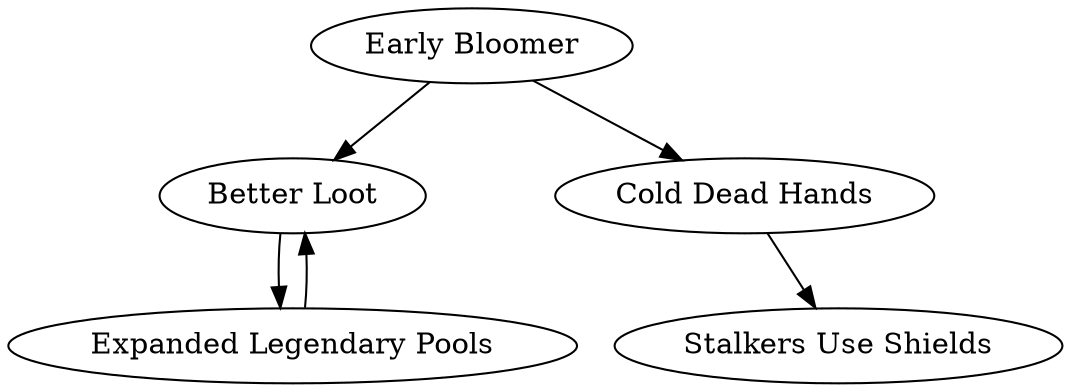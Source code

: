 digraph mods {

    bl [label="Better Loot"];
    cdh [label="Cold Dead Hands"];
    eb [label="Early Bloomer"];
    stalkers [label="Stalkers Use Shields"];
    expanded [label="Expanded Legendary Pools"];

    eb -> bl;
    eb -> cdh;
    cdh -> stalkers;
    bl -> expanded;
    expanded -> bl;
}
